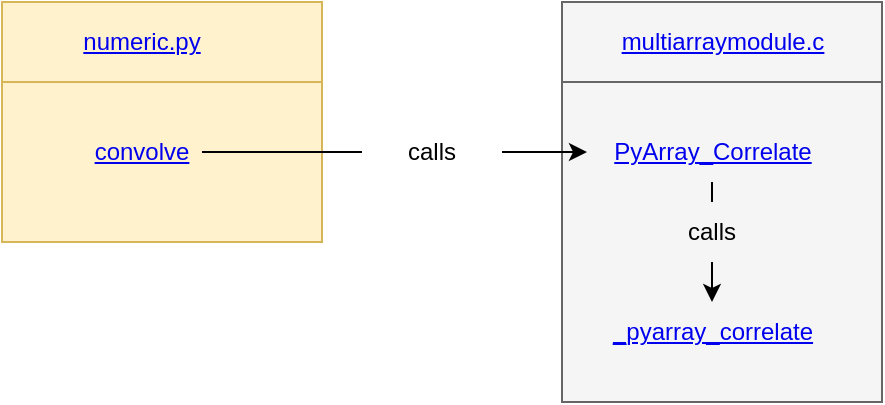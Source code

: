 <mxfile version="24.7.17">
  <diagram name="Page-1" id="SOC_JhgpMIP0W3Wuf6ZP">
    <mxGraphModel dx="988" dy="588" grid="1" gridSize="10" guides="1" tooltips="1" connect="1" arrows="1" fold="1" page="1" pageScale="1" pageWidth="850" pageHeight="1100" math="0" shadow="0">
      <root>
        <mxCell id="0" />
        <mxCell id="1" parent="0" />
        <mxCell id="fyci8umvjsUywbSjWTYh-9" value="" style="rounded=0;whiteSpace=wrap;html=1;fillColor=#fff2cc;strokeColor=#d6b656;" parent="1" vertex="1">
          <mxGeometry x="40" y="40" width="160" height="120" as="geometry" />
        </mxCell>
        <mxCell id="fyci8umvjsUywbSjWTYh-6" value="" style="rounded=0;whiteSpace=wrap;html=1;fillColor=#f5f5f5;strokeColor=#666666;fontColor=#333333;" parent="1" vertex="1">
          <mxGeometry x="320" y="40" width="160" height="200" as="geometry" />
        </mxCell>
        <mxCell id="fyci8umvjsUywbSjWTYh-7" value="" style="rounded=0;whiteSpace=wrap;html=1;fillColor=#fff2cc;strokeColor=#d6b656;" parent="1" vertex="1">
          <mxGeometry x="40" y="40" width="160" height="40" as="geometry" />
        </mxCell>
        <mxCell id="fyci8umvjsUywbSjWTYh-8" value="&lt;a href=&quot;https://github.com/numpy/numpy/blob/v2.0.0/numpy/_core/numeric.py#L782-L878&quot;&gt;numeric.py&lt;/a&gt;" style="text;html=1;align=center;verticalAlign=middle;whiteSpace=wrap;rounded=0;" parent="1" vertex="1">
          <mxGeometry x="80" y="45" width="60" height="30" as="geometry" />
        </mxCell>
        <mxCell id="fyci8umvjsUywbSjWTYh-10" value="&lt;a href=&quot;https://github.com/numpy/numpy/blob/v2.0.0/numpy/_core/numeric.py#L782-L878&quot;&gt;convolve&lt;/a&gt;" style="text;html=1;align=center;verticalAlign=middle;whiteSpace=wrap;rounded=0;" parent="1" vertex="1">
          <mxGeometry x="80" y="100" width="60" height="30" as="geometry" />
        </mxCell>
        <mxCell id="fyci8umvjsUywbSjWTYh-11" value="" style="rounded=0;whiteSpace=wrap;html=1;fillColor=#f5f5f5;strokeColor=#666666;fontColor=#333333;" parent="1" vertex="1">
          <mxGeometry x="320" y="40" width="160" height="40" as="geometry" />
        </mxCell>
        <mxCell id="fyci8umvjsUywbSjWTYh-12" value="&lt;a href=&quot;https://github.com/numpy/numpy/blob/v2.0.0/numpy/_core/src/multiarray/multiarraymodule.c&quot;&gt;multiarraymodule.c&lt;/a&gt;" style="text;html=1;align=center;verticalAlign=middle;whiteSpace=wrap;rounded=0;" parent="1" vertex="1">
          <mxGeometry x="342.5" y="45" width="115" height="30" as="geometry" />
        </mxCell>
        <mxCell id="fyci8umvjsUywbSjWTYh-13" value="&lt;a href=&quot;https://github.com/numpy/numpy/blob/v2.0.0/numpy/_core/src/multiarray/multiarraymodule.c#L1370&quot;&gt;PyArray_Correlate&lt;/a&gt;" style="text;html=1;align=center;verticalAlign=middle;whiteSpace=wrap;rounded=0;" parent="1" vertex="1">
          <mxGeometry x="332.5" y="100" width="125" height="30" as="geometry" />
        </mxCell>
        <mxCell id="fyci8umvjsUywbSjWTYh-14" value="&lt;a href=&quot;https://github.com/numpy/numpy/blob/v2.0.0/numpy/_core/src/multiarray/multiarraymodule.c#L1125&quot;&gt;_pyarray_correlate&lt;/a&gt;" style="text;html=1;align=center;verticalAlign=middle;whiteSpace=wrap;rounded=0;" parent="1" vertex="1">
          <mxGeometry x="332.5" y="190" width="125" height="30" as="geometry" />
        </mxCell>
        <mxCell id="CoBrZjk-6QdLZ4zpBraD-1" value="" style="endArrow=classic;html=1;rounded=0;entryX=0;entryY=0.5;entryDx=0;entryDy=0;exitX=1;exitY=0.5;exitDx=0;exitDy=0;" edge="1" parent="1" source="fyci8umvjsUywbSjWTYh-10" target="fyci8umvjsUywbSjWTYh-13">
          <mxGeometry width="50" height="50" relative="1" as="geometry">
            <mxPoint x="150" y="110" as="sourcePoint" />
            <mxPoint x="200" y="60" as="targetPoint" />
          </mxGeometry>
        </mxCell>
        <mxCell id="CoBrZjk-6QdLZ4zpBraD-2" value="" style="endArrow=classic;html=1;rounded=0;exitX=0.5;exitY=1;exitDx=0;exitDy=0;entryX=0.5;entryY=0;entryDx=0;entryDy=0;" edge="1" parent="1" source="fyci8umvjsUywbSjWTYh-13" target="fyci8umvjsUywbSjWTYh-14">
          <mxGeometry width="50" height="50" relative="1" as="geometry">
            <mxPoint x="150" y="320" as="sourcePoint" />
            <mxPoint x="200" y="270" as="targetPoint" />
          </mxGeometry>
        </mxCell>
        <mxCell id="CoBrZjk-6QdLZ4zpBraD-9" value="Untitled Layer" parent="0" />
        <mxCell id="CoBrZjk-6QdLZ4zpBraD-12" value="" style="rounded=0;whiteSpace=wrap;html=1;strokeColor=none;" vertex="1" parent="CoBrZjk-6QdLZ4zpBraD-9">
          <mxGeometry x="220" y="100" width="70" height="30" as="geometry" />
        </mxCell>
        <mxCell id="CoBrZjk-6QdLZ4zpBraD-13" value="calls" style="text;html=1;align=center;verticalAlign=middle;whiteSpace=wrap;rounded=0;" vertex="1" parent="CoBrZjk-6QdLZ4zpBraD-9">
          <mxGeometry x="230" y="105" width="50" height="20" as="geometry" />
        </mxCell>
        <mxCell id="CoBrZjk-6QdLZ4zpBraD-14" value="" style="rounded=0;whiteSpace=wrap;html=1;fillColor=#f5f5f5;fontColor=#333333;strokeColor=none;" vertex="1" parent="CoBrZjk-6QdLZ4zpBraD-9">
          <mxGeometry x="360" y="140" width="70" height="30" as="geometry" />
        </mxCell>
        <mxCell id="CoBrZjk-6QdLZ4zpBraD-15" value="calls" style="text;html=1;align=center;verticalAlign=middle;whiteSpace=wrap;rounded=0;" vertex="1" parent="CoBrZjk-6QdLZ4zpBraD-9">
          <mxGeometry x="370" y="145" width="50" height="20" as="geometry" />
        </mxCell>
      </root>
    </mxGraphModel>
  </diagram>
</mxfile>
